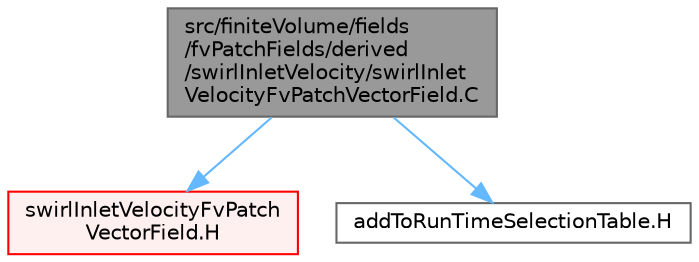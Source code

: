 digraph "src/finiteVolume/fields/fvPatchFields/derived/swirlInletVelocity/swirlInletVelocityFvPatchVectorField.C"
{
 // LATEX_PDF_SIZE
  bgcolor="transparent";
  edge [fontname=Helvetica,fontsize=10,labelfontname=Helvetica,labelfontsize=10];
  node [fontname=Helvetica,fontsize=10,shape=box,height=0.2,width=0.4];
  Node1 [id="Node000001",label="src/finiteVolume/fields\l/fvPatchFields/derived\l/swirlInletVelocity/swirlInlet\lVelocityFvPatchVectorField.C",height=0.2,width=0.4,color="gray40", fillcolor="grey60", style="filled", fontcolor="black",tooltip=" "];
  Node1 -> Node2 [id="edge1_Node000001_Node000002",color="steelblue1",style="solid",tooltip=" "];
  Node2 [id="Node000002",label="swirlInletVelocityFvPatch\lVectorField.H",height=0.2,width=0.4,color="red", fillcolor="#FFF0F0", style="filled",URL="$swirlInletVelocityFvPatchVectorField_8H.html",tooltip=" "];
  Node1 -> Node287 [id="edge2_Node000001_Node000287",color="steelblue1",style="solid",tooltip=" "];
  Node287 [id="Node000287",label="addToRunTimeSelectionTable.H",height=0.2,width=0.4,color="grey40", fillcolor="white", style="filled",URL="$addToRunTimeSelectionTable_8H.html",tooltip="Macros for easy insertion into run-time selection tables."];
}
